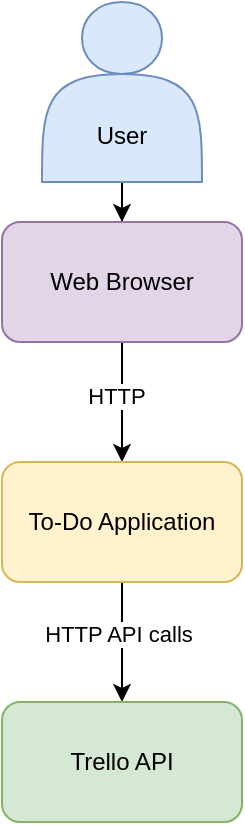 <mxfile version="24.5.3" type="device" pages="3">
  <diagram name="Context Diagram" id="4HvlWnRvSp18usmmrjIz">
    <mxGraphModel dx="1050" dy="618" grid="1" gridSize="10" guides="1" tooltips="1" connect="1" arrows="1" fold="1" page="1" pageScale="1" pageWidth="827" pageHeight="1169" math="0" shadow="0">
      <root>
        <mxCell id="0" />
        <mxCell id="1" parent="0" />
        <mxCell id="l31kCXYsHIEHS855cGKn-10" value="" style="edgeStyle=orthogonalEdgeStyle;rounded=0;orthogonalLoop=1;jettySize=auto;html=1;" edge="1" parent="1" source="l31kCXYsHIEHS855cGKn-11" target="l31kCXYsHIEHS855cGKn-14">
          <mxGeometry relative="1" as="geometry" />
        </mxCell>
        <mxCell id="l31kCXYsHIEHS855cGKn-11" value="&lt;div&gt;&lt;br&gt;&lt;/div&gt;&lt;div&gt;&lt;br&gt;&lt;/div&gt;&lt;div&gt;&lt;br&gt;&lt;/div&gt;User" style="shape=actor;whiteSpace=wrap;html=1;fillColor=#dae8fc;strokeColor=#6c8ebf;" vertex="1" parent="1">
          <mxGeometry x="360" y="70" width="80" height="90" as="geometry" />
        </mxCell>
        <mxCell id="l31kCXYsHIEHS855cGKn-12" value="" style="edgeStyle=orthogonalEdgeStyle;rounded=0;orthogonalLoop=1;jettySize=auto;html=1;" edge="1" parent="1" source="l31kCXYsHIEHS855cGKn-14" target="l31kCXYsHIEHS855cGKn-17">
          <mxGeometry relative="1" as="geometry" />
        </mxCell>
        <mxCell id="l31kCXYsHIEHS855cGKn-13" value="HTTP" style="edgeLabel;html=1;align=center;verticalAlign=middle;resizable=0;points=[];" vertex="1" connectable="0" parent="l31kCXYsHIEHS855cGKn-12">
          <mxGeometry x="-0.107" y="-3" relative="1" as="geometry">
            <mxPoint as="offset" />
          </mxGeometry>
        </mxCell>
        <mxCell id="l31kCXYsHIEHS855cGKn-14" value="Web Browser" style="rounded=1;whiteSpace=wrap;html=1;fillColor=#e1d5e7;strokeColor=#9673a6;" vertex="1" parent="1">
          <mxGeometry x="340" y="180" width="120" height="60" as="geometry" />
        </mxCell>
        <mxCell id="l31kCXYsHIEHS855cGKn-15" value="" style="edgeStyle=orthogonalEdgeStyle;rounded=0;orthogonalLoop=1;jettySize=auto;html=1;" edge="1" parent="1" source="l31kCXYsHIEHS855cGKn-17" target="l31kCXYsHIEHS855cGKn-18">
          <mxGeometry relative="1" as="geometry" />
        </mxCell>
        <mxCell id="l31kCXYsHIEHS855cGKn-16" value="HTTP API calls" style="edgeLabel;html=1;align=center;verticalAlign=middle;resizable=0;points=[];" vertex="1" connectable="0" parent="l31kCXYsHIEHS855cGKn-15">
          <mxGeometry x="-0.14" y="-2" relative="1" as="geometry">
            <mxPoint as="offset" />
          </mxGeometry>
        </mxCell>
        <mxCell id="l31kCXYsHIEHS855cGKn-17" value="To-Do Application" style="rounded=1;whiteSpace=wrap;html=1;fillColor=#fff2cc;strokeColor=#d6b656;" vertex="1" parent="1">
          <mxGeometry x="340" y="300" width="120" height="60" as="geometry" />
        </mxCell>
        <mxCell id="l31kCXYsHIEHS855cGKn-18" value="Trello API" style="rounded=1;whiteSpace=wrap;html=1;fillColor=#d5e8d4;strokeColor=#82b366;" vertex="1" parent="1">
          <mxGeometry x="340" y="420" width="120" height="60" as="geometry" />
        </mxCell>
      </root>
    </mxGraphModel>
  </diagram>
  <diagram id="qKBsm5q_wG3SbkvPL-ug" name="Container Diagram">
    <mxGraphModel dx="1050" dy="618" grid="1" gridSize="10" guides="1" tooltips="1" connect="1" arrows="1" fold="1" page="1" pageScale="1" pageWidth="827" pageHeight="1169" math="0" shadow="0">
      <root>
        <mxCell id="0" />
        <mxCell id="1" parent="0" />
        <mxCell id="6XIjduRotmpyxFOgS8Oz-8" value="&amp;nbsp; &amp;nbsp; &amp;nbsp; &amp;nbsp; To-Do Application" style="rounded=1;whiteSpace=wrap;html=1;fillColor=#fff2cc;strokeColor=#d6b656;align=left;" vertex="1" parent="1">
          <mxGeometry x="200" y="275" width="290" height="235" as="geometry" />
        </mxCell>
        <mxCell id="6XIjduRotmpyxFOgS8Oz-1" value="" style="edgeStyle=orthogonalEdgeStyle;rounded=0;orthogonalLoop=1;jettySize=auto;html=1;" edge="1" parent="1" source="6XIjduRotmpyxFOgS8Oz-2" target="6XIjduRotmpyxFOgS8Oz-5">
          <mxGeometry relative="1" as="geometry" />
        </mxCell>
        <mxCell id="6XIjduRotmpyxFOgS8Oz-2" value="&lt;div&gt;&lt;br&gt;&lt;/div&gt;&lt;div&gt;&lt;br&gt;&lt;/div&gt;&lt;div&gt;&lt;br&gt;&lt;/div&gt;User" style="shape=actor;whiteSpace=wrap;html=1;fillColor=#dae8fc;strokeColor=#6c8ebf;" vertex="1" parent="1">
          <mxGeometry x="360" y="70" width="80" height="90" as="geometry" />
        </mxCell>
        <mxCell id="6XIjduRotmpyxFOgS8Oz-3" value="" style="edgeStyle=orthogonalEdgeStyle;rounded=0;orthogonalLoop=1;jettySize=auto;html=1;" edge="1" parent="1" source="6XIjduRotmpyxFOgS8Oz-5" target="BwgaGHCMQ0-QuSfGp8br-2">
          <mxGeometry relative="1" as="geometry">
            <mxPoint x="400" y="270" as="targetPoint" />
          </mxGeometry>
        </mxCell>
        <mxCell id="6XIjduRotmpyxFOgS8Oz-4" value="HTTP" style="edgeLabel;html=1;align=center;verticalAlign=middle;resizable=0;points=[];" vertex="1" connectable="0" parent="6XIjduRotmpyxFOgS8Oz-3">
          <mxGeometry x="-0.107" y="-3" relative="1" as="geometry">
            <mxPoint x="3" y="-11" as="offset" />
          </mxGeometry>
        </mxCell>
        <mxCell id="6XIjduRotmpyxFOgS8Oz-5" value="Web Browser" style="rounded=1;whiteSpace=wrap;html=1;fillColor=#e1d5e7;strokeColor=#9673a6;" vertex="1" parent="1">
          <mxGeometry x="340" y="180" width="120" height="60" as="geometry" />
        </mxCell>
        <mxCell id="6XIjduRotmpyxFOgS8Oz-9" value="Trello API" style="rounded=1;whiteSpace=wrap;html=1;fillColor=#d5e8d4;strokeColor=#82b366;" vertex="1" parent="1">
          <mxGeometry x="340" y="540" width="120" height="60" as="geometry" />
        </mxCell>
        <mxCell id="7IJyvbo5qKKrq-MwpBh--4" style="edgeStyle=orthogonalEdgeStyle;rounded=0;orthogonalLoop=1;jettySize=auto;html=1;exitX=0.5;exitY=1;exitDx=0;exitDy=0;" edge="1" parent="1" source="BwgaGHCMQ0-QuSfGp8br-2" target="BwgaGHCMQ0-QuSfGp8br-3">
          <mxGeometry relative="1" as="geometry" />
        </mxCell>
        <mxCell id="7IJyvbo5qKKrq-MwpBh--5" value="Runs" style="edgeLabel;html=1;align=center;verticalAlign=middle;resizable=0;points=[];labelBackgroundColor=default;" vertex="1" connectable="0" parent="7IJyvbo5qKKrq-MwpBh--4">
          <mxGeometry x="-0.11" y="-1" relative="1" as="geometry">
            <mxPoint as="offset" />
          </mxGeometry>
        </mxCell>
        <mxCell id="BwgaGHCMQ0-QuSfGp8br-2" value="Flask Web Server" style="rounded=1;whiteSpace=wrap;html=1;fillColor=#ffe6cc;strokeColor=#d79b00;" vertex="1" parent="1">
          <mxGeometry x="340" y="310" width="120" height="60" as="geometry" />
        </mxCell>
        <mxCell id="7IJyvbo5qKKrq-MwpBh--2" style="edgeStyle=orthogonalEdgeStyle;rounded=0;orthogonalLoop=1;jettySize=auto;html=1;exitX=0.5;exitY=1;exitDx=0;exitDy=0;" edge="1" parent="1" source="BwgaGHCMQ0-QuSfGp8br-3" target="6XIjduRotmpyxFOgS8Oz-9">
          <mxGeometry relative="1" as="geometry" />
        </mxCell>
        <mxCell id="7IJyvbo5qKKrq-MwpBh--3" value="HTTP API calls" style="edgeLabel;html=1;align=center;verticalAlign=middle;resizable=0;points=[];" vertex="1" connectable="0" parent="7IJyvbo5qKKrq-MwpBh--2">
          <mxGeometry x="-0.377" y="-1" relative="1" as="geometry">
            <mxPoint x="1" y="28" as="offset" />
          </mxGeometry>
        </mxCell>
        <mxCell id="BwgaGHCMQ0-QuSfGp8br-3" value="Application Code&lt;div&gt;(Python)&lt;/div&gt;" style="rounded=1;whiteSpace=wrap;html=1;fillColor=#ffe6cc;strokeColor=#d79b00;" vertex="1" parent="1">
          <mxGeometry x="340" y="410" width="120" height="60" as="geometry" />
        </mxCell>
      </root>
    </mxGraphModel>
  </diagram>
  <diagram id="WNm7ppwclAcXbkiF-DXX" name="Component Diagram">
    <mxGraphModel dx="1050" dy="618" grid="1" gridSize="10" guides="1" tooltips="1" connect="1" arrows="1" fold="1" page="1" pageScale="1" pageWidth="827" pageHeight="1169" math="0" shadow="0">
      <root>
        <mxCell id="0" />
        <mxCell id="1" parent="0" />
        <mxCell id="1R4ucydd60EqUWNviX3u-12" value="&lt;span style=&quot;white-space: pre;&quot;&gt;&#x9;&lt;/span&gt;&lt;div&gt;&lt;br&gt;&lt;/div&gt;&lt;div&gt;&lt;br&gt;&lt;/div&gt;&lt;div&gt;&lt;br&gt;&lt;/div&gt;&lt;div&gt;&lt;br&gt;&lt;/div&gt;&lt;div&gt;&lt;br&gt;&lt;/div&gt;&lt;div&gt;&lt;br&gt;&lt;/div&gt;&lt;div&gt;&lt;span style=&quot;background-color: initial;&quot;&gt;&lt;span style=&quot;white-space: pre;&quot;&gt;&#x9;&lt;/span&gt;Application Code&lt;/span&gt;&lt;br&gt;&lt;/div&gt;&lt;div&gt;&lt;div&gt;&lt;span style=&quot;white-space: pre;&quot;&gt;&#x9;&lt;/span&gt;&amp;nbsp; &amp;nbsp; &amp;nbsp; (Python)&lt;/div&gt;&lt;/div&gt;" style="rounded=1;whiteSpace=wrap;html=1;fillColor=#fff2cc;strokeColor=#d6b656;align=left;" vertex="1" parent="1">
          <mxGeometry x="160" y="130" width="550" height="240" as="geometry" />
        </mxCell>
        <mxCell id="1R4ucydd60EqUWNviX3u-6" value="Trello API" style="rounded=1;whiteSpace=wrap;html=1;fillColor=#d5e8d4;strokeColor=#82b366;" vertex="1" parent="1">
          <mxGeometry x="380" y="420" width="120" height="60" as="geometry" />
        </mxCell>
        <mxCell id="1R4ucydd60EqUWNviX3u-7" style="edgeStyle=orthogonalEdgeStyle;rounded=0;orthogonalLoop=1;jettySize=auto;html=1;exitX=0.5;exitY=1;exitDx=0;exitDy=0;" edge="1" parent="1" source="1R4ucydd60EqUWNviX3u-9" target="1R4ucydd60EqUWNviX3u-13">
          <mxGeometry relative="1" as="geometry" />
        </mxCell>
        <mxCell id="1R4ucydd60EqUWNviX3u-8" value="Runs" style="edgeLabel;html=1;align=center;verticalAlign=middle;resizable=0;points=[];labelBackgroundColor=default;" vertex="1" connectable="0" parent="1R4ucydd60EqUWNviX3u-7">
          <mxGeometry x="-0.11" y="-1" relative="1" as="geometry">
            <mxPoint as="offset" />
          </mxGeometry>
        </mxCell>
        <mxCell id="1R4ucydd60EqUWNviX3u-9" value="Flask Web Server" style="rounded=1;whiteSpace=wrap;html=1;fillColor=#e1d5e7;strokeColor=#9673a6;" vertex="1" parent="1">
          <mxGeometry x="380" y="30" width="120" height="60" as="geometry" />
        </mxCell>
        <mxCell id="1R4ucydd60EqUWNviX3u-10" style="edgeStyle=orthogonalEdgeStyle;rounded=0;orthogonalLoop=1;jettySize=auto;html=1;exitX=0.5;exitY=1;exitDx=0;exitDy=0;" edge="1" parent="1" source="1R4ucydd60EqUWNviX3u-16" target="1R4ucydd60EqUWNviX3u-6">
          <mxGeometry relative="1" as="geometry" />
        </mxCell>
        <mxCell id="1R4ucydd60EqUWNviX3u-11" value="HTTP API calls" style="edgeLabel;html=1;align=center;verticalAlign=middle;resizable=0;points=[];" vertex="1" connectable="0" parent="1R4ucydd60EqUWNviX3u-10">
          <mxGeometry x="-0.377" y="-1" relative="1" as="geometry">
            <mxPoint x="1" y="28" as="offset" />
          </mxGeometry>
        </mxCell>
        <mxCell id="LeZ1szPWhQ46Hyu4PEa4-1" value="" style="edgeStyle=orthogonalEdgeStyle;rounded=0;orthogonalLoop=1;jettySize=auto;html=1;" edge="1" parent="1" source="1R4ucydd60EqUWNviX3u-13" target="1R4ucydd60EqUWNviX3u-16">
          <mxGeometry relative="1" as="geometry" />
        </mxCell>
        <mxCell id="1R4ucydd60EqUWNviX3u-13" value="Web routes&lt;div&gt;(app.py)&lt;/div&gt;" style="rounded=1;whiteSpace=wrap;html=1;fillColor=#ffe6cc;strokeColor=#d79b00;" vertex="1" parent="1">
          <mxGeometry x="380" y="160" width="120" height="60" as="geometry" />
        </mxCell>
        <mxCell id="1R4ucydd60EqUWNviX3u-18" style="edgeStyle=orthogonalEdgeStyle;rounded=0;orthogonalLoop=1;jettySize=auto;html=1;exitX=1;exitY=0.5;exitDx=0;exitDy=0;entryX=0;entryY=0.5;entryDx=0;entryDy=0;" edge="1" parent="1" source="1R4ucydd60EqUWNviX3u-14" target="1R4ucydd60EqUWNviX3u-13">
          <mxGeometry relative="1" as="geometry" />
        </mxCell>
        <mxCell id="1R4ucydd60EqUWNviX3u-14" value="HTML Templates" style="rounded=1;whiteSpace=wrap;html=1;fillColor=#ffe6cc;strokeColor=#d79b00;" vertex="1" parent="1">
          <mxGeometry x="200" y="160" width="120" height="60" as="geometry" />
        </mxCell>
        <mxCell id="1R4ucydd60EqUWNviX3u-19" style="edgeStyle=orthogonalEdgeStyle;rounded=0;orthogonalLoop=1;jettySize=auto;html=1;exitX=0.5;exitY=0;exitDx=0;exitDy=0;entryX=0.5;entryY=1;entryDx=0;entryDy=0;" edge="1" parent="1" source="1R4ucydd60EqUWNviX3u-15" target="1R4ucydd60EqUWNviX3u-17">
          <mxGeometry relative="1" as="geometry" />
        </mxCell>
        <mxCell id="1R4ucydd60EqUWNviX3u-20" style="edgeStyle=orthogonalEdgeStyle;rounded=0;orthogonalLoop=1;jettySize=auto;html=1;exitX=0;exitY=0.5;exitDx=0;exitDy=0;entryX=1;entryY=0.5;entryDx=0;entryDy=0;" edge="1" parent="1" source="1R4ucydd60EqUWNviX3u-15" target="1R4ucydd60EqUWNviX3u-16">
          <mxGeometry relative="1" as="geometry" />
        </mxCell>
        <mxCell id="1R4ucydd60EqUWNviX3u-15" value="Item&lt;div&gt;(Data Class)&lt;/div&gt;" style="rounded=1;whiteSpace=wrap;html=1;fillColor=#ffe6cc;strokeColor=#d79b00;" vertex="1" parent="1">
          <mxGeometry x="560" y="270" width="120" height="60" as="geometry" />
        </mxCell>
        <mxCell id="1R4ucydd60EqUWNviX3u-16" value="Trello Client" style="rounded=1;whiteSpace=wrap;html=1;fillColor=#ffe6cc;strokeColor=#d79b00;" vertex="1" parent="1">
          <mxGeometry x="380" y="270" width="120" height="60" as="geometry" />
        </mxCell>
        <mxCell id="1R4ucydd60EqUWNviX3u-21" style="edgeStyle=orthogonalEdgeStyle;rounded=0;orthogonalLoop=1;jettySize=auto;html=1;exitX=0;exitY=0.5;exitDx=0;exitDy=0;entryX=1;entryY=0.5;entryDx=0;entryDy=0;" edge="1" parent="1" source="1R4ucydd60EqUWNviX3u-17" target="1R4ucydd60EqUWNviX3u-13">
          <mxGeometry relative="1" as="geometry" />
        </mxCell>
        <mxCell id="1R4ucydd60EqUWNviX3u-17" value="ViewModel&lt;div&gt;(Data Class)&lt;/div&gt;" style="rounded=1;whiteSpace=wrap;html=1;fillColor=#ffe6cc;strokeColor=#d79b00;" vertex="1" parent="1">
          <mxGeometry x="560" y="160" width="120" height="60" as="geometry" />
        </mxCell>
      </root>
    </mxGraphModel>
  </diagram>
</mxfile>
